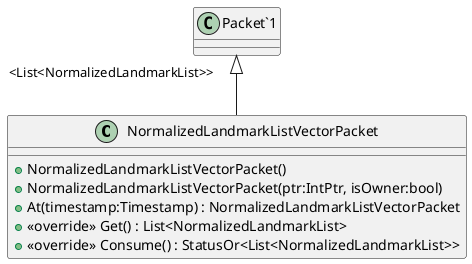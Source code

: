 @startuml
class NormalizedLandmarkListVectorPacket {
    + NormalizedLandmarkListVectorPacket()
    + NormalizedLandmarkListVectorPacket(ptr:IntPtr, isOwner:bool)
    + At(timestamp:Timestamp) : NormalizedLandmarkListVectorPacket
    + <<override>> Get() : List<NormalizedLandmarkList>
    + <<override>> Consume() : StatusOr<List<NormalizedLandmarkList>>
}
"Packet`1" "<List<NormalizedLandmarkList>>" <|-- NormalizedLandmarkListVectorPacket
@enduml
